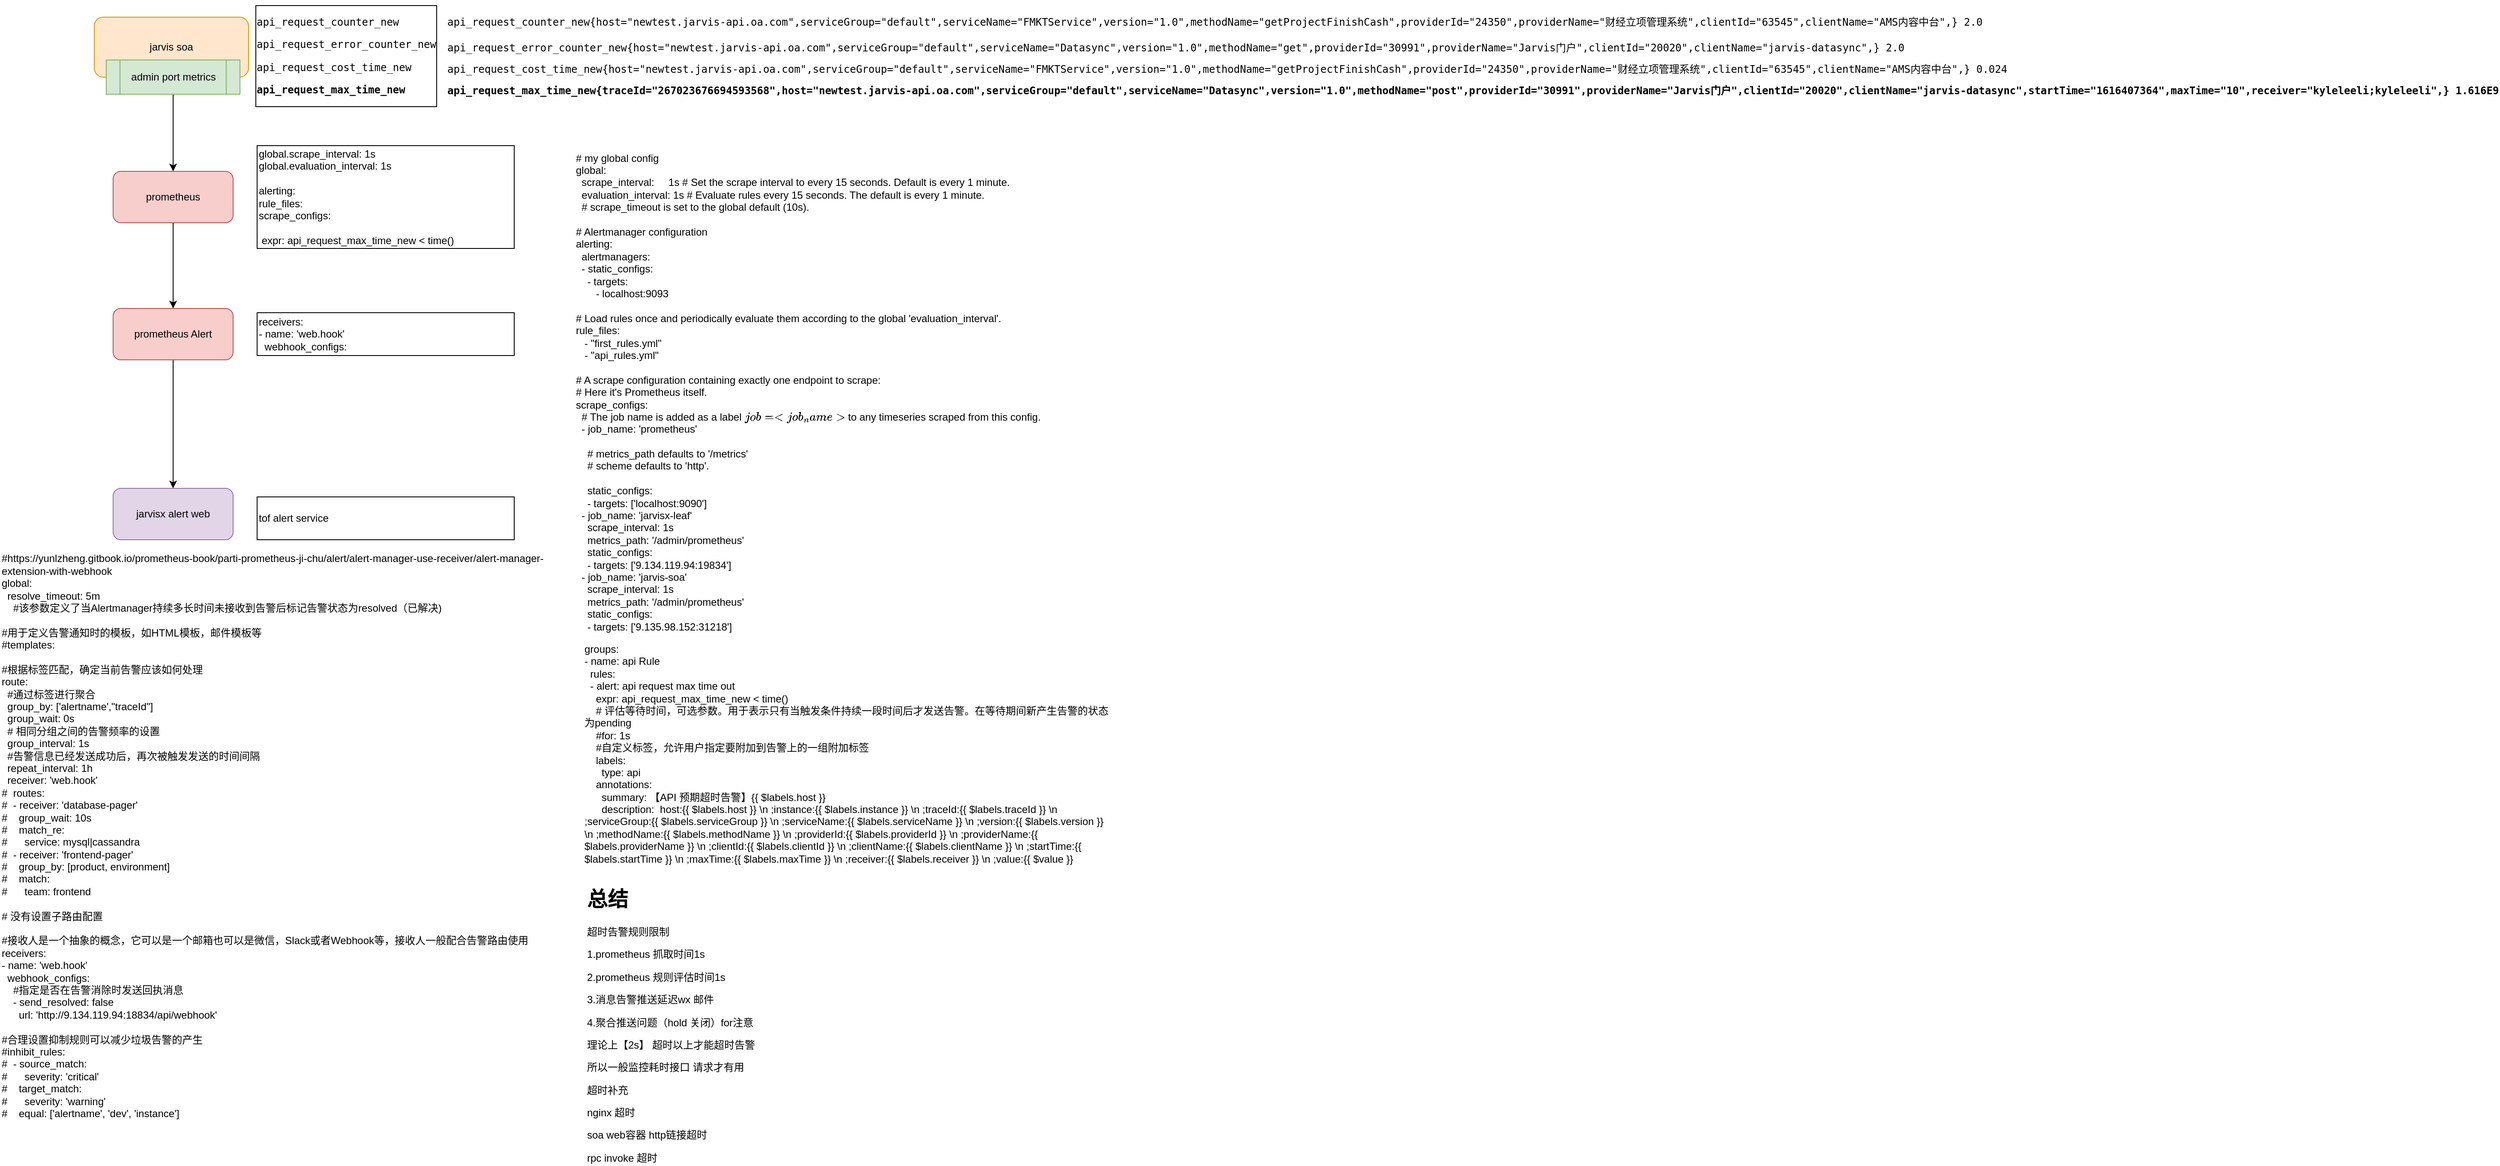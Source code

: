 <mxfile version="14.4.4" type="github">
  <diagram id="k6DoNazx9PnfbwAKResi" name="Page-1">
    <mxGraphModel dx="2249" dy="794" grid="1" gridSize="10" guides="1" tooltips="1" connect="1" arrows="1" fold="1" page="1" pageScale="1" pageWidth="827" pageHeight="1169" math="0" shadow="0">
      <root>
        <mxCell id="0" />
        <mxCell id="1" parent="0" />
        <mxCell id="E3SrIeCULbJYvBl_LrCa-14" value="" style="edgeStyle=orthogonalEdgeStyle;rounded=0;orthogonalLoop=1;jettySize=auto;html=1;" edge="1" parent="1" source="E3SrIeCULbJYvBl_LrCa-1" target="E3SrIeCULbJYvBl_LrCa-4">
          <mxGeometry relative="1" as="geometry" />
        </mxCell>
        <mxCell id="E3SrIeCULbJYvBl_LrCa-1" value="prometheus" style="rounded=1;whiteSpace=wrap;html=1;fillColor=#f8cecc;strokeColor=#b85450;" vertex="1" parent="1">
          <mxGeometry x="112" y="200" width="140" height="60" as="geometry" />
        </mxCell>
        <mxCell id="E3SrIeCULbJYvBl_LrCa-2" value="jarvis soa" style="rounded=1;whiteSpace=wrap;html=1;fillColor=#ffe6cc;strokeColor=#d79b00;" vertex="1" parent="1">
          <mxGeometry x="90" y="20" width="180" height="70" as="geometry" />
        </mxCell>
        <mxCell id="E3SrIeCULbJYvBl_LrCa-13" value="" style="edgeStyle=orthogonalEdgeStyle;rounded=0;orthogonalLoop=1;jettySize=auto;html=1;" edge="1" parent="1" source="E3SrIeCULbJYvBl_LrCa-3" target="E3SrIeCULbJYvBl_LrCa-1">
          <mxGeometry relative="1" as="geometry" />
        </mxCell>
        <mxCell id="E3SrIeCULbJYvBl_LrCa-3" value="admin port metrics" style="shape=process;whiteSpace=wrap;html=1;backgroundOutline=1;fillColor=#d5e8d4;strokeColor=#82b366;" vertex="1" parent="1">
          <mxGeometry x="104" y="70" width="156" height="40" as="geometry" />
        </mxCell>
        <mxCell id="E3SrIeCULbJYvBl_LrCa-15" value="" style="edgeStyle=orthogonalEdgeStyle;rounded=0;orthogonalLoop=1;jettySize=auto;html=1;" edge="1" parent="1" source="E3SrIeCULbJYvBl_LrCa-4" target="E3SrIeCULbJYvBl_LrCa-5">
          <mxGeometry relative="1" as="geometry" />
        </mxCell>
        <mxCell id="E3SrIeCULbJYvBl_LrCa-4" value="prometheus Alert" style="rounded=1;whiteSpace=wrap;html=1;fillColor=#f8cecc;strokeColor=#b85450;" vertex="1" parent="1">
          <mxGeometry x="112" y="360" width="140" height="60" as="geometry" />
        </mxCell>
        <mxCell id="E3SrIeCULbJYvBl_LrCa-5" value="jarvisx alert web" style="rounded=1;whiteSpace=wrap;html=1;fillColor=#e1d5e7;strokeColor=#9673a6;" vertex="1" parent="1">
          <mxGeometry x="112" y="570" width="140" height="60" as="geometry" />
        </mxCell>
        <mxCell id="E3SrIeCULbJYvBl_LrCa-8" value="&lt;pre style=&quot;overflow-wrap: break-word&quot;&gt;api_request_counter_new&lt;/pre&gt;&lt;pre style=&quot;overflow-wrap: break-word&quot;&gt;&lt;pre style=&quot;overflow-wrap: break-word&quot;&gt;api_request_error_counter_new&lt;/pre&gt;&lt;pre style=&quot;overflow-wrap: break-word&quot;&gt;api_request_cost_time_new&lt;/pre&gt;&lt;pre style=&quot;overflow-wrap: break-word&quot;&gt;&lt;pre style=&quot;overflow-wrap: break-word&quot;&gt;&lt;b&gt;api_request_max_time_new&lt;/b&gt;&lt;/pre&gt;&lt;/pre&gt;&lt;/pre&gt;" style="text;html=1;align=left;verticalAlign=middle;whiteSpace=wrap;rounded=0;labelBackgroundColor=#ffffff;labelBorderColor=#000000;spacing=2;labelPosition=center;verticalLabelPosition=middle;textDirection=rtl;" vertex="1" parent="1">
          <mxGeometry x="300" y="20" width="190" height="90" as="geometry" />
        </mxCell>
        <mxCell id="E3SrIeCULbJYvBl_LrCa-9" value="&lt;pre style=&quot;color: rgb(0, 0, 0); font-style: normal; font-weight: 400; letter-spacing: normal; text-indent: 0px; text-transform: none; word-spacing: 0px; overflow-wrap: break-word;&quot;&gt;api_request_counter_new{host=&quot;newtest.jarvis-api.oa.com&quot;,serviceGroup=&quot;default&quot;,serviceName=&quot;FMKTService&quot;,version=&quot;1.0&quot;,methodName=&quot;getProjectFinishCash&quot;,providerId=&quot;24350&quot;,providerName=&quot;财经立项管理系统&quot;,clientId=&quot;63545&quot;,clientName=&quot;AMS内容中台&quot;,} 2.0&lt;/pre&gt;" style="text;whiteSpace=wrap;html=1;" vertex="1" parent="1">
          <mxGeometry x="500" width="1540" height="50" as="geometry" />
        </mxCell>
        <mxCell id="E3SrIeCULbJYvBl_LrCa-10" value="&lt;pre style=&quot;color: rgb(0, 0, 0); font-style: normal; font-weight: 400; letter-spacing: normal; text-indent: 0px; text-transform: none; word-spacing: 0px; overflow-wrap: break-word;&quot;&gt;api_request_error_counter_new{host=&quot;newtest.jarvis-api.oa.com&quot;,serviceGroup=&quot;default&quot;,serviceName=&quot;Datasync&quot;,version=&quot;1.0&quot;,methodName=&quot;get&quot;,providerId=&quot;30991&quot;,providerName=&quot;Jarvis门户&quot;,clientId=&quot;20020&quot;,clientName=&quot;jarvis-datasync&quot;,} 2.0&lt;/pre&gt;" style="text;whiteSpace=wrap;html=1;" vertex="1" parent="1">
          <mxGeometry x="500" y="30" width="1530" height="50" as="geometry" />
        </mxCell>
        <mxCell id="E3SrIeCULbJYvBl_LrCa-11" value="&lt;pre style=&quot;color: rgb(0 , 0 , 0) ; font-style: normal ; font-weight: 400 ; letter-spacing: normal ; text-indent: 0px ; text-transform: none ; word-spacing: 0px ; overflow-wrap: break-word&quot;&gt;api_request_cost_time_new{host=&quot;newtest.jarvis-api.oa.com&quot;,serviceGroup=&quot;default&quot;,serviceName=&quot;FMKTService&quot;,version=&quot;1.0&quot;,methodName=&quot;getProjectFinishCash&quot;,providerId=&quot;24350&quot;,providerName=&quot;财经立项管理系统&quot;,clientId=&quot;63545&quot;,clientName=&quot;AMS内容中台&quot;,} 0.024&lt;/pre&gt;" style="text;whiteSpace=wrap;html=1;" vertex="1" parent="1">
          <mxGeometry x="500" y="55" width="1750" height="70" as="geometry" />
        </mxCell>
        <mxCell id="E3SrIeCULbJYvBl_LrCa-12" value="&lt;pre style=&quot;color: rgb(0 , 0 , 0) ; font-style: normal ; letter-spacing: normal ; text-indent: 0px ; text-transform: none ; word-spacing: 0px ; overflow-wrap: break-word&quot;&gt;&lt;b&gt;api_request_max_time_new{traceId=&quot;267023676694593568&quot;,host=&quot;newtest.jarvis-api.oa.com&quot;,serviceGroup=&quot;default&quot;,serviceName=&quot;Datasync&quot;,version=&quot;1.0&quot;,methodName=&quot;post&quot;,providerId=&quot;30991&quot;,providerName=&quot;Jarvis门户&quot;,clientId=&quot;20020&quot;,clientName=&quot;jarvis-datasync&quot;,startTime=&quot;1616407364&quot;,maxTime=&quot;10&quot;,receiver=&quot;kyleleeli;kyleleeli&quot;,} 1.616E9&lt;/b&gt;&lt;/pre&gt;" style="text;whiteSpace=wrap;html=1;" vertex="1" parent="1">
          <mxGeometry x="500" y="80" width="2390" height="50" as="geometry" />
        </mxCell>
        <mxCell id="E3SrIeCULbJYvBl_LrCa-16" value="&lt;div&gt;#https://yunlzheng.gitbook.io/prometheus-book/parti-prometheus-ji-chu/alert/alert-manager-use-receiver/alert-manager-extension-with-webhook&lt;/div&gt;&lt;div&gt;global:&lt;/div&gt;&lt;div&gt;&amp;nbsp; resolve_timeout: 5m&lt;/div&gt;&lt;div&gt;&amp;nbsp; &amp;nbsp; #该参数定义了当Alertmanager持续多长时间未接收到告警后标记告警状态为resolved（已解决)&lt;/div&gt;&lt;div&gt;&lt;br&gt;&lt;/div&gt;&lt;div&gt;#用于定义告警通知时的模板，如HTML模板，邮件模板等&lt;/div&gt;&lt;div&gt;#templates:&lt;/div&gt;&lt;div&gt;&lt;br&gt;&lt;/div&gt;&lt;div&gt;#根据标签匹配，确定当前告警应该如何处理&lt;/div&gt;&lt;div&gt;route:&lt;/div&gt;&lt;div&gt;&amp;nbsp; #通过标签进行聚合&lt;/div&gt;&lt;div&gt;&amp;nbsp; group_by: [&#39;alertname&#39;,&quot;traceId&quot;]&lt;/div&gt;&lt;div&gt;&amp;nbsp; group_wait: 0s&lt;/div&gt;&lt;div&gt;&amp;nbsp; # 相同分组之间的告警频率的设置&lt;/div&gt;&lt;div&gt;&amp;nbsp; group_interval: 1s&lt;/div&gt;&lt;div&gt;&amp;nbsp; #告警信息已经发送成功后，再次被触发发送的时间间隔&lt;/div&gt;&lt;div&gt;&amp;nbsp; repeat_interval: 1h&lt;/div&gt;&lt;div&gt;&amp;nbsp; receiver: &#39;web.hook&#39;&lt;/div&gt;&lt;div&gt;#&amp;nbsp; routes:&lt;/div&gt;&lt;div&gt;#&amp;nbsp; - receiver: &#39;database-pager&#39;&lt;/div&gt;&lt;div&gt;#&amp;nbsp; &amp;nbsp; group_wait: 10s&lt;/div&gt;&lt;div&gt;#&amp;nbsp; &amp;nbsp; match_re:&lt;/div&gt;&lt;div&gt;#&amp;nbsp; &amp;nbsp; &amp;nbsp; service: mysql|cassandra&lt;/div&gt;&lt;div&gt;#&amp;nbsp; - receiver: &#39;frontend-pager&#39;&lt;/div&gt;&lt;div&gt;#&amp;nbsp; &amp;nbsp; group_by: [product, environment]&lt;/div&gt;&lt;div&gt;#&amp;nbsp; &amp;nbsp; match:&lt;/div&gt;&lt;div&gt;#&amp;nbsp; &amp;nbsp; &amp;nbsp; team: frontend&lt;/div&gt;&lt;div&gt;&lt;br&gt;&lt;/div&gt;&lt;div&gt;# 没有设置子路由配置&lt;/div&gt;&lt;div&gt;&lt;br&gt;&lt;/div&gt;&lt;div&gt;#接收人是一个抽象的概念，它可以是一个邮箱也可以是微信，Slack或者Webhook等，接收人一般配合告警路由使用&lt;/div&gt;&lt;div&gt;receivers:&lt;/div&gt;&lt;div&gt;- name: &#39;web.hook&#39;&lt;/div&gt;&lt;div&gt;&amp;nbsp; webhook_configs:&lt;/div&gt;&lt;div&gt;&amp;nbsp; &amp;nbsp; #指定是否在告警消除时发送回执消息&lt;/div&gt;&lt;div&gt;&amp;nbsp; &amp;nbsp; - send_resolved: false&lt;/div&gt;&lt;div&gt;&amp;nbsp; &amp;nbsp; &amp;nbsp; url: &#39;http://9.134.119.94:18834/api/webhook&#39;&lt;/div&gt;&lt;div&gt;&amp;nbsp;&amp;nbsp;&lt;/div&gt;&lt;div&gt;#合理设置抑制规则可以减少垃圾告警的产生&lt;/div&gt;&lt;div&gt;#inhibit_rules:&lt;/div&gt;&lt;div&gt;#&amp;nbsp; - source_match:&lt;/div&gt;&lt;div&gt;#&amp;nbsp; &amp;nbsp; &amp;nbsp; severity: &#39;critical&#39;&lt;/div&gt;&lt;div&gt;#&amp;nbsp; &amp;nbsp; target_match:&lt;/div&gt;&lt;div&gt;#&amp;nbsp; &amp;nbsp; &amp;nbsp; severity: &#39;warning&#39;&lt;/div&gt;&lt;div&gt;#&amp;nbsp; &amp;nbsp; equal: [&#39;alertname&#39;, &#39;dev&#39;, &#39;instance&#39;]&lt;/div&gt;&lt;div&gt;&lt;br&gt;&lt;/div&gt;" style="text;html=1;strokeColor=none;fillColor=none;align=left;verticalAlign=middle;whiteSpace=wrap;rounded=0;" vertex="1" parent="1">
          <mxGeometry x="-20" y="660" width="680" height="645" as="geometry" />
        </mxCell>
        <mxCell id="E3SrIeCULbJYvBl_LrCa-17" value="&lt;div&gt;# my global config&lt;/div&gt;&lt;div&gt;global:&lt;/div&gt;&lt;div&gt;&amp;nbsp; scrape_interval:&amp;nbsp; &amp;nbsp; &amp;nbsp;1s # Set the scrape interval to every 15 seconds. Default is every 1 minute.&lt;/div&gt;&lt;div&gt;&amp;nbsp; evaluation_interval: 1s # Evaluate rules every 15 seconds. The default is every 1 minute.&lt;/div&gt;&lt;div&gt;&amp;nbsp; # scrape_timeout is set to the global default (10s).&lt;/div&gt;&lt;div&gt;&lt;br&gt;&lt;/div&gt;&lt;div&gt;# Alertmanager configuration&lt;/div&gt;&lt;div&gt;alerting:&lt;/div&gt;&lt;div&gt;&amp;nbsp; alertmanagers:&lt;/div&gt;&lt;div&gt;&amp;nbsp; - static_configs:&lt;/div&gt;&lt;div&gt;&amp;nbsp; &amp;nbsp; - targets:&lt;/div&gt;&lt;div&gt;&amp;nbsp; &amp;nbsp; &amp;nbsp; &amp;nbsp;- localhost:9093&lt;/div&gt;&lt;div&gt;&lt;br&gt;&lt;/div&gt;&lt;div&gt;# Load rules once and periodically evaluate them according to the global &#39;evaluation_interval&#39;.&lt;/div&gt;&lt;div&gt;rule_files:&lt;/div&gt;&lt;div&gt;&amp;nbsp; &amp;nbsp;- &quot;first_rules.yml&quot;&lt;/div&gt;&lt;div&gt;&amp;nbsp; &amp;nbsp;- &quot;api_rules.yml&quot;&lt;/div&gt;&lt;div&gt;&lt;br&gt;&lt;/div&gt;&lt;div&gt;# A scrape configuration containing exactly one endpoint to scrape:&lt;/div&gt;&lt;div&gt;# Here it&#39;s Prometheus itself.&lt;/div&gt;&lt;div&gt;scrape_configs:&lt;/div&gt;&lt;div&gt;&amp;nbsp; # The job name is added as a label `job=&amp;lt;job_name&amp;gt;` to any timeseries scraped from this config.&lt;/div&gt;&lt;div&gt;&amp;nbsp; - job_name: &#39;prometheus&#39;&lt;/div&gt;&lt;div&gt;&lt;br&gt;&lt;/div&gt;&lt;div&gt;&amp;nbsp; &amp;nbsp; # metrics_path defaults to &#39;/metrics&#39;&lt;/div&gt;&lt;div&gt;&amp;nbsp; &amp;nbsp; # scheme defaults to &#39;http&#39;.&lt;/div&gt;&lt;div&gt;&lt;br&gt;&lt;/div&gt;&lt;div&gt;&amp;nbsp; &amp;nbsp; static_configs:&lt;/div&gt;&lt;div&gt;&amp;nbsp; &amp;nbsp; - targets: [&#39;localhost:9090&#39;]&lt;/div&gt;&lt;div&gt;&amp;nbsp; - job_name: &#39;jarvisx-leaf&#39;&lt;/div&gt;&lt;div&gt;&amp;nbsp; &amp;nbsp; scrape_interval: 1s&lt;/div&gt;&lt;div&gt;&amp;nbsp; &amp;nbsp; metrics_path: &#39;/admin/prometheus&#39;&lt;/div&gt;&lt;div&gt;&amp;nbsp; &amp;nbsp; static_configs:&lt;/div&gt;&lt;div&gt;&amp;nbsp; &amp;nbsp; - targets: [&#39;9.134.119.94:19834&#39;]&lt;/div&gt;&lt;div&gt;&amp;nbsp; - job_name: &#39;jarvis-soa&#39;&lt;/div&gt;&lt;div&gt;&amp;nbsp; &amp;nbsp; scrape_interval: 1s&lt;/div&gt;&lt;div&gt;&amp;nbsp; &amp;nbsp; metrics_path: &#39;/admin/prometheus&#39;&lt;/div&gt;&lt;div&gt;&amp;nbsp; &amp;nbsp; static_configs:&lt;/div&gt;&lt;div&gt;&amp;nbsp; &amp;nbsp; - targets: [&#39;9.135.98.152:31218&#39;]&lt;/div&gt;&lt;div&gt;&lt;br&gt;&lt;/div&gt;" style="text;html=1;strokeColor=none;fillColor=none;align=left;verticalAlign=middle;whiteSpace=wrap;rounded=0;" vertex="1" parent="1">
          <mxGeometry x="650" y="170" width="990" height="590" as="geometry" />
        </mxCell>
        <mxCell id="E3SrIeCULbJYvBl_LrCa-18" value="&lt;div&gt;groups:&lt;/div&gt;&lt;div&gt;- name: api Rule&lt;/div&gt;&lt;div&gt;&amp;nbsp; rules:&lt;/div&gt;&lt;div&gt;&amp;nbsp; - alert: api request max time out&amp;nbsp;&lt;/div&gt;&lt;div&gt;&amp;nbsp; &amp;nbsp; expr: api_request_max_time_new &amp;lt; time()&lt;/div&gt;&lt;div&gt;&amp;nbsp; &amp;nbsp; # 评估等待时间，可选参数。用于表示只有当触发条件持续一段时间后才发送告警。在等待期间新产生告警的状态为pending&lt;/div&gt;&lt;div&gt;&amp;nbsp; &amp;nbsp; #for: 1s&amp;nbsp;&lt;/div&gt;&lt;div&gt;&amp;nbsp; &amp;nbsp; #自定义标签，允许用户指定要附加到告警上的一组附加标签&lt;/div&gt;&lt;div&gt;&amp;nbsp; &amp;nbsp; labels:&lt;/div&gt;&lt;div&gt;&amp;nbsp; &amp;nbsp; &amp;nbsp; type: api&lt;/div&gt;&lt;div&gt;&amp;nbsp; &amp;nbsp; annotations:&lt;/div&gt;&lt;div&gt;&amp;nbsp; &amp;nbsp; &amp;nbsp; summary: 【API 预期超时告警】{{ $labels.host }}&lt;/div&gt;&lt;div&gt;&amp;nbsp; &amp;nbsp; &amp;nbsp; description:&amp;nbsp; host:{{ $labels.host }} \n ;instance:{{ $labels.instance }} \n ;traceId:{{ $labels.traceId }} \n ;serviceGroup:{{ $labels.serviceGroup }} \n ;serviceName:{{ $labels.serviceName }} \n ;version:{{ $labels.version }} \n ;methodName:{{ $labels.methodName }} \n ;providerId:{{ $labels.providerId }} \n ;providerName:{{ $labels.providerName }} \n ;clientId:{{ $labels.clientId }} \n ;clientName:{{ $labels.clientName }} \n ;startTime:{{ $labels.startTime }} \n ;maxTime:{{ $labels.maxTime }} \n ;receiver:{{ $labels.receiver }} \n ;value:{{ $value }}&lt;/div&gt;" style="text;html=1;strokeColor=none;fillColor=none;align=left;verticalAlign=middle;whiteSpace=wrap;rounded=0;" vertex="1" parent="1">
          <mxGeometry x="660" y="750" width="620" height="260" as="geometry" />
        </mxCell>
        <mxCell id="E3SrIeCULbJYvBl_LrCa-19" value="&lt;span&gt;global.&lt;/span&gt;scrape_interval: 1s&lt;br&gt;global.evaluation_interval: 1s&lt;br&gt;&lt;br&gt;alerting:&lt;br&gt;rule_files:&lt;br&gt;scrape_configs:&lt;br&gt;&lt;br&gt;&amp;nbsp;expr: api_request_max_time_new &amp;lt; time()" style="rounded=0;whiteSpace=wrap;html=1;align=left;gradientColor=#FFFFFF;" vertex="1" parent="1">
          <mxGeometry x="280" y="170" width="300" height="120" as="geometry" />
        </mxCell>
        <mxCell id="E3SrIeCULbJYvBl_LrCa-20" value="&lt;div&gt;receivers:&lt;/div&gt;&lt;div&gt;- name: &#39;web.hook&#39;&lt;/div&gt;&lt;div&gt;&amp;nbsp; webhook_configs:&lt;/div&gt;" style="rounded=0;whiteSpace=wrap;html=1;align=left;" vertex="1" parent="1">
          <mxGeometry x="280" y="365" width="300" height="50" as="geometry" />
        </mxCell>
        <mxCell id="E3SrIeCULbJYvBl_LrCa-21" value="tof alert service" style="rounded=0;whiteSpace=wrap;html=1;align=left;" vertex="1" parent="1">
          <mxGeometry x="280" y="580" width="300" height="50" as="geometry" />
        </mxCell>
        <mxCell id="E3SrIeCULbJYvBl_LrCa-24" value="&lt;h1&gt;总结&lt;/h1&gt;&lt;p&gt;超时告警规则限制&lt;/p&gt;&lt;p&gt;1.prometheus 抓取时间1s&lt;/p&gt;&lt;p&gt;2.prometheus 规则评估时间1s&lt;/p&gt;&lt;p&gt;3.消息告警推送延迟wx 邮件&lt;/p&gt;&lt;p&gt;4.聚合推送问题（hold 关闭）for注意&lt;/p&gt;&lt;p&gt;理论上【2s】 超时以上才能超时告警&lt;/p&gt;&lt;p&gt;所以一般监控耗时接口 请求才有用&lt;/p&gt;&lt;p&gt;超时补充&lt;/p&gt;&lt;p&gt;nginx 超时&lt;/p&gt;&lt;p&gt;soa web容器 http链接超时&lt;/p&gt;&lt;p&gt;rpc invoke 超时&lt;/p&gt;" style="text;html=1;strokeColor=none;spacing=5;spacingTop=-20;whiteSpace=wrap;overflow=hidden;rounded=0;labelBackgroundColor=none;align=left;fillColor=#ffffff;" vertex="1" parent="1">
          <mxGeometry x="660" y="1030" width="270" height="330" as="geometry" />
        </mxCell>
      </root>
    </mxGraphModel>
  </diagram>
</mxfile>
